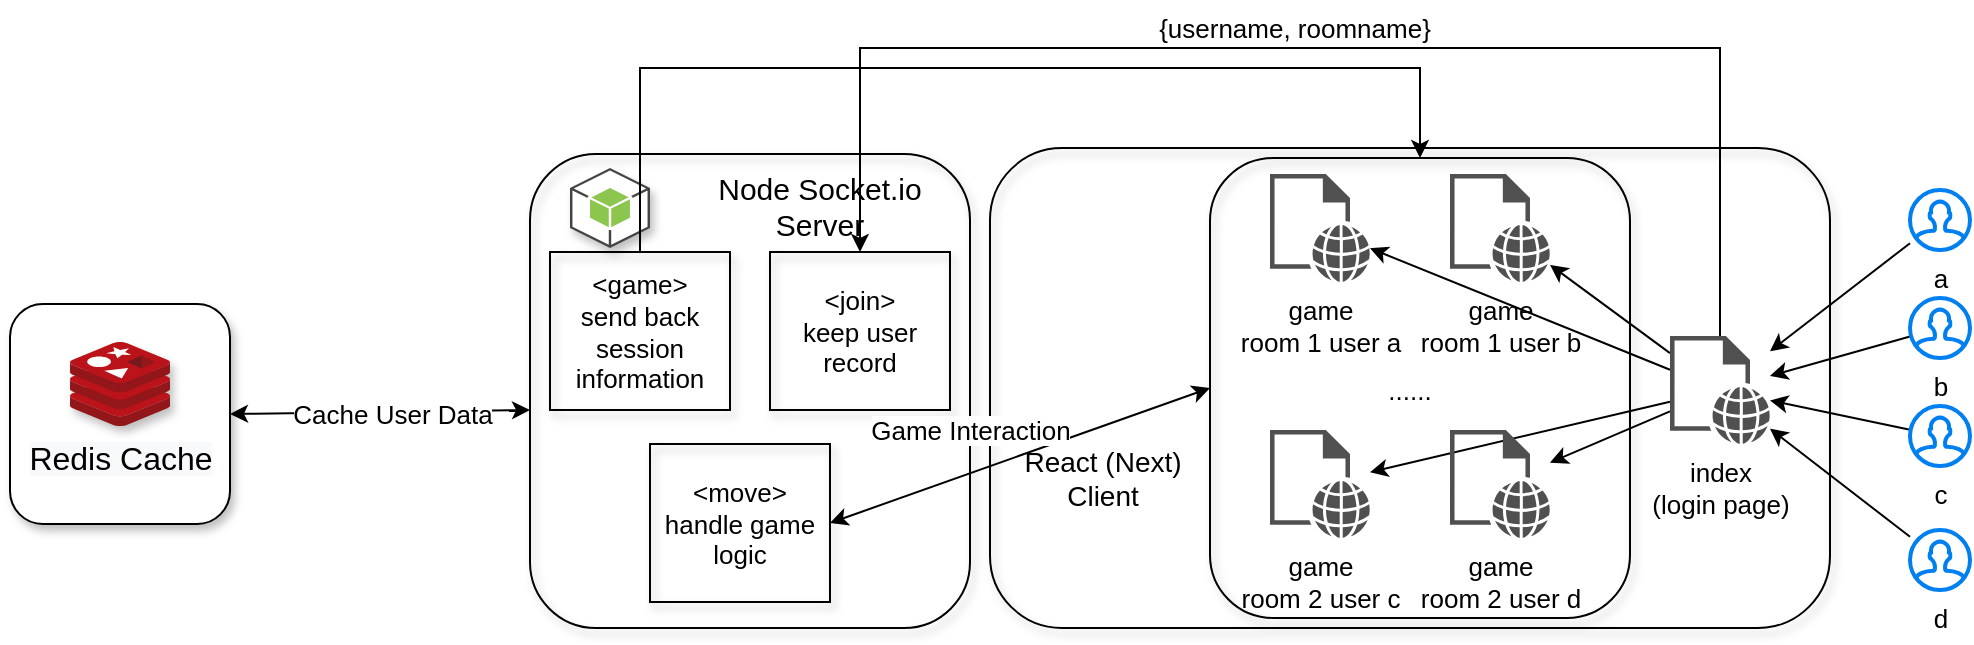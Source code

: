 <mxfile version="14.5.8" type="device"><diagram id="ZlW5xH5xdfnIaGGkW3_C" name="Page-1"><mxGraphModel dx="1950" dy="653" grid="1" gridSize="10" guides="1" tooltips="1" connect="1" arrows="1" fold="1" page="1" pageScale="1" pageWidth="827" pageHeight="1169" math="0" shadow="0"><root><mxCell id="0"/><mxCell id="1" parent="0"/><mxCell id="EavOgKCXtg34GcAtasNe-1" value="" style="rounded=1;whiteSpace=wrap;html=1;shadow=1;fillColor=none;" vertex="1" parent="1"><mxGeometry x="160" y="123" width="220" height="237" as="geometry"/></mxCell><mxCell id="EavOgKCXtg34GcAtasNe-6" value="" style="rounded=1;whiteSpace=wrap;html=1;shadow=1;fillColor=none;" vertex="1" parent="1"><mxGeometry x="390" y="120" width="420" height="240" as="geometry"/></mxCell><mxCell id="EavOgKCXtg34GcAtasNe-30" value="" style="rounded=1;whiteSpace=wrap;html=1;shadow=1;fontSize=13;fillColor=none;" vertex="1" parent="1"><mxGeometry x="500" y="125" width="210" height="230" as="geometry"/></mxCell><mxCell id="EavOgKCXtg34GcAtasNe-3" value="" style="rounded=1;whiteSpace=wrap;html=1;shadow=1;" vertex="1" parent="1"><mxGeometry x="-100" y="198" width="110" height="110" as="geometry"/></mxCell><mxCell id="EavOgKCXtg34GcAtasNe-4" value="" style="outlineConnect=0;dashed=0;verticalLabelPosition=bottom;verticalAlign=top;align=center;html=1;shape=mxgraph.aws3.android;fillColor=#8CC64F;gradientColor=none;shadow=1;" vertex="1" parent="1"><mxGeometry x="180" y="130" width="40" height="40" as="geometry"/></mxCell><mxCell id="EavOgKCXtg34GcAtasNe-5" value="Node Socket.io Server" style="text;html=1;strokeColor=none;fillColor=none;align=center;verticalAlign=middle;whiteSpace=wrap;rounded=0;shadow=1;fontSize=15;" vertex="1" parent="1"><mxGeometry x="240" y="137" width="130" height="23" as="geometry"/></mxCell><mxCell id="EavOgKCXtg34GcAtasNe-7" value="" style="shape=image;html=1;verticalAlign=top;verticalLabelPosition=bottom;labelBackgroundColor=#ffffff;imageAspect=0;aspect=fixed;image=https://cdn4.iconfinder.com/data/icons/logos-3/600/React.js_logo-128.png;shadow=1;" vertex="1" parent="1"><mxGeometry x="414" y="165" width="68" height="68" as="geometry"/></mxCell><mxCell id="EavOgKCXtg34GcAtasNe-8" value="React (Next) Client" style="text;html=1;strokeColor=none;fillColor=none;align=center;verticalAlign=top;whiteSpace=wrap;rounded=0;shadow=1;fontSize=14;" vertex="1" parent="1"><mxGeometry x="400" y="262" width="93" height="29" as="geometry"/></mxCell><mxCell id="EavOgKCXtg34GcAtasNe-9" value="&lt;span style=&quot;font-size: 16px ; background-color: rgb(248 , 249 , 250)&quot;&gt;Redis Cache&lt;/span&gt;" style="aspect=fixed;html=1;points=[];align=center;image;fontSize=12;image=img/lib/mscae/Cache_Redis_Product.svg;shadow=1;" vertex="1" parent="1"><mxGeometry x="-70" y="217" width="50" height="42" as="geometry"/></mxCell><mxCell id="EavOgKCXtg34GcAtasNe-26" style="edgeStyle=none;rounded=0;orthogonalLoop=1;jettySize=auto;html=1;fontSize=13;" edge="1" parent="1" source="EavOgKCXtg34GcAtasNe-11" target="EavOgKCXtg34GcAtasNe-12"><mxGeometry relative="1" as="geometry"/></mxCell><mxCell id="EavOgKCXtg34GcAtasNe-27" style="edgeStyle=none;rounded=0;orthogonalLoop=1;jettySize=auto;html=1;fontSize=13;" edge="1" parent="1" source="EavOgKCXtg34GcAtasNe-11" target="EavOgKCXtg34GcAtasNe-16"><mxGeometry relative="1" as="geometry"/></mxCell><mxCell id="EavOgKCXtg34GcAtasNe-28" style="edgeStyle=none;rounded=0;orthogonalLoop=1;jettySize=auto;html=1;fontSize=13;" edge="1" parent="1" source="EavOgKCXtg34GcAtasNe-11" target="EavOgKCXtg34GcAtasNe-14"><mxGeometry relative="1" as="geometry"/></mxCell><mxCell id="EavOgKCXtg34GcAtasNe-29" style="edgeStyle=none;rounded=0;orthogonalLoop=1;jettySize=auto;html=1;fontSize=13;" edge="1" parent="1" source="EavOgKCXtg34GcAtasNe-11" target="EavOgKCXtg34GcAtasNe-15"><mxGeometry relative="1" as="geometry"/></mxCell><mxCell id="EavOgKCXtg34GcAtasNe-38" style="edgeStyle=orthogonalEdgeStyle;rounded=0;orthogonalLoop=1;jettySize=auto;html=1;entryX=0.5;entryY=0;entryDx=0;entryDy=0;fontSize=13;" edge="1" parent="1" source="EavOgKCXtg34GcAtasNe-11" target="EavOgKCXtg34GcAtasNe-35"><mxGeometry relative="1" as="geometry"><Array as="points"><mxPoint x="755" y="70"/><mxPoint x="325" y="70"/></Array></mxGeometry></mxCell><mxCell id="EavOgKCXtg34GcAtasNe-11" value="index&lt;br style=&quot;font-size: 13px;&quot;&gt;(login page)" style="pointerEvents=1;shadow=0;dashed=0;html=1;strokeColor=none;fillColor=#505050;labelPosition=center;verticalLabelPosition=bottom;verticalAlign=top;outlineConnect=0;align=center;shape=mxgraph.office.concepts.web_page;fontSize=13;" vertex="1" parent="1"><mxGeometry x="730" y="214" width="50" height="54" as="geometry"/></mxCell><mxCell id="EavOgKCXtg34GcAtasNe-12" value="game&lt;br&gt;room 1 user b" style="pointerEvents=1;shadow=0;dashed=0;html=1;strokeColor=none;fillColor=#505050;labelPosition=center;verticalLabelPosition=bottom;verticalAlign=top;outlineConnect=0;align=center;shape=mxgraph.office.concepts.web_page;fontSize=13;" vertex="1" parent="1"><mxGeometry x="620" y="133" width="50" height="54" as="geometry"/></mxCell><mxCell id="EavOgKCXtg34GcAtasNe-14" value="game&lt;br&gt;room 2 user d" style="pointerEvents=1;shadow=0;dashed=0;html=1;strokeColor=none;fillColor=#505050;labelPosition=center;verticalLabelPosition=bottom;verticalAlign=top;outlineConnect=0;align=center;shape=mxgraph.office.concepts.web_page;fontSize=13;" vertex="1" parent="1"><mxGeometry x="620" y="261" width="50" height="54" as="geometry"/></mxCell><mxCell id="EavOgKCXtg34GcAtasNe-15" value="game&lt;br&gt;room 2 user c" style="pointerEvents=1;shadow=0;dashed=0;html=1;strokeColor=none;fillColor=#505050;labelPosition=center;verticalLabelPosition=bottom;verticalAlign=top;outlineConnect=0;align=center;shape=mxgraph.office.concepts.web_page;fontSize=13;" vertex="1" parent="1"><mxGeometry x="530" y="261" width="50" height="54" as="geometry"/></mxCell><mxCell id="EavOgKCXtg34GcAtasNe-16" value="game&lt;br&gt;room 1 user a" style="pointerEvents=1;shadow=0;dashed=0;html=1;strokeColor=none;fillColor=#505050;labelPosition=center;verticalLabelPosition=bottom;verticalAlign=top;outlineConnect=0;align=center;shape=mxgraph.office.concepts.web_page;fontSize=13;" vertex="1" parent="1"><mxGeometry x="530" y="133" width="50" height="54" as="geometry"/></mxCell><mxCell id="EavOgKCXtg34GcAtasNe-22" style="edgeStyle=none;rounded=0;orthogonalLoop=1;jettySize=auto;html=1;fontSize=13;" edge="1" parent="1" source="EavOgKCXtg34GcAtasNe-17" target="EavOgKCXtg34GcAtasNe-11"><mxGeometry relative="1" as="geometry"/></mxCell><mxCell id="EavOgKCXtg34GcAtasNe-17" value="a" style="html=1;verticalLabelPosition=bottom;align=center;labelBackgroundColor=#ffffff;verticalAlign=top;strokeWidth=2;strokeColor=#0080F0;shadow=0;dashed=0;shape=mxgraph.ios7.icons.user;fontSize=13;" vertex="1" parent="1"><mxGeometry x="850" y="141" width="30" height="30" as="geometry"/></mxCell><mxCell id="EavOgKCXtg34GcAtasNe-23" style="edgeStyle=none;rounded=0;orthogonalLoop=1;jettySize=auto;html=1;fontSize=13;" edge="1" parent="1" source="EavOgKCXtg34GcAtasNe-18" target="EavOgKCXtg34GcAtasNe-11"><mxGeometry relative="1" as="geometry"/></mxCell><mxCell id="EavOgKCXtg34GcAtasNe-18" value="b" style="html=1;verticalLabelPosition=bottom;align=center;labelBackgroundColor=#ffffff;verticalAlign=top;strokeWidth=2;strokeColor=#0080F0;shadow=0;dashed=0;shape=mxgraph.ios7.icons.user;fontSize=13;" vertex="1" parent="1"><mxGeometry x="850" y="195" width="30" height="30" as="geometry"/></mxCell><mxCell id="EavOgKCXtg34GcAtasNe-24" style="edgeStyle=none;rounded=0;orthogonalLoop=1;jettySize=auto;html=1;fontSize=13;" edge="1" parent="1" source="EavOgKCXtg34GcAtasNe-19" target="EavOgKCXtg34GcAtasNe-11"><mxGeometry relative="1" as="geometry"/></mxCell><mxCell id="EavOgKCXtg34GcAtasNe-19" value="c" style="html=1;verticalLabelPosition=bottom;align=center;labelBackgroundColor=#ffffff;verticalAlign=top;strokeWidth=2;strokeColor=#0080F0;shadow=0;dashed=0;shape=mxgraph.ios7.icons.user;fontSize=13;" vertex="1" parent="1"><mxGeometry x="850" y="249" width="30" height="30" as="geometry"/></mxCell><mxCell id="EavOgKCXtg34GcAtasNe-25" style="edgeStyle=none;rounded=0;orthogonalLoop=1;jettySize=auto;html=1;fontSize=13;" edge="1" parent="1" source="EavOgKCXtg34GcAtasNe-20" target="EavOgKCXtg34GcAtasNe-11"><mxGeometry relative="1" as="geometry"/></mxCell><mxCell id="EavOgKCXtg34GcAtasNe-20" value="d" style="html=1;verticalLabelPosition=bottom;align=center;labelBackgroundColor=#ffffff;verticalAlign=top;strokeWidth=2;strokeColor=#0080F0;shadow=0;dashed=0;shape=mxgraph.ios7.icons.user;fontSize=13;" vertex="1" parent="1"><mxGeometry x="850" y="311" width="30" height="30" as="geometry"/></mxCell><mxCell id="EavOgKCXtg34GcAtasNe-32" value="......" style="text;html=1;strokeColor=none;fillColor=none;align=center;verticalAlign=middle;whiteSpace=wrap;rounded=0;shadow=1;fontSize=13;" vertex="1" parent="1"><mxGeometry x="550" y="231" width="100" height="20" as="geometry"/></mxCell><mxCell id="EavOgKCXtg34GcAtasNe-35" value="&amp;lt;join&amp;gt;&lt;br&gt;keep user record" style="rounded=0;whiteSpace=wrap;html=1;shadow=1;fillColor=none;fontSize=13;" vertex="1" parent="1"><mxGeometry x="280" y="172" width="90" height="79" as="geometry"/></mxCell><mxCell id="EavOgKCXtg34GcAtasNe-37" value="{username, roomname}" style="text;html=1;strokeColor=none;fillColor=none;align=center;verticalAlign=middle;whiteSpace=wrap;rounded=0;shadow=1;fontSize=13;" vertex="1" parent="1"><mxGeometry x="450" y="50" width="185" height="20" as="geometry"/></mxCell><mxCell id="EavOgKCXtg34GcAtasNe-44" style="edgeStyle=orthogonalEdgeStyle;rounded=0;orthogonalLoop=1;jettySize=auto;html=1;exitX=0.5;exitY=0;exitDx=0;exitDy=0;entryX=0.5;entryY=0;entryDx=0;entryDy=0;fontSize=13;" edge="1" parent="1" source="EavOgKCXtg34GcAtasNe-40" target="EavOgKCXtg34GcAtasNe-30"><mxGeometry relative="1" as="geometry"><Array as="points"><mxPoint x="215" y="80"/><mxPoint x="605" y="80"/></Array></mxGeometry></mxCell><mxCell id="EavOgKCXtg34GcAtasNe-40" value="&amp;lt;game&amp;gt;&lt;br&gt;send back session information" style="rounded=0;whiteSpace=wrap;html=1;shadow=1;fillColor=none;fontSize=13;" vertex="1" parent="1"><mxGeometry x="170" y="172" width="90" height="79" as="geometry"/></mxCell><mxCell id="EavOgKCXtg34GcAtasNe-48" style="edgeStyle=isometricEdgeStyle;rounded=0;orthogonalLoop=1;jettySize=auto;html=1;exitX=1;exitY=0.5;exitDx=0;exitDy=0;entryX=1;entryY=0.5;entryDx=0;entryDy=0;fontSize=13;" edge="1" parent="1" source="EavOgKCXtg34GcAtasNe-45" target="EavOgKCXtg34GcAtasNe-45"><mxGeometry relative="1" as="geometry"/></mxCell><mxCell id="EavOgKCXtg34GcAtasNe-45" value="&amp;lt;move&amp;gt;&lt;br&gt;handle game logic" style="rounded=0;whiteSpace=wrap;html=1;shadow=1;fillColor=none;fontSize=13;" vertex="1" parent="1"><mxGeometry x="220" y="268" width="90" height="79" as="geometry"/></mxCell><mxCell id="EavOgKCXtg34GcAtasNe-49" value="" style="endArrow=classic;startArrow=classic;html=1;fontSize=13;exitX=1;exitY=0.5;exitDx=0;exitDy=0;entryX=0;entryY=0.5;entryDx=0;entryDy=0;" edge="1" parent="1" source="EavOgKCXtg34GcAtasNe-45" target="EavOgKCXtg34GcAtasNe-30"><mxGeometry width="50" height="50" relative="1" as="geometry"><mxPoint x="450" y="270" as="sourcePoint"/><mxPoint x="500" y="220" as="targetPoint"/></mxGeometry></mxCell><mxCell id="EavOgKCXtg34GcAtasNe-50" value="Game Interaction" style="edgeLabel;html=1;align=center;verticalAlign=middle;resizable=0;points=[];fontSize=13;" vertex="1" connectable="0" parent="EavOgKCXtg34GcAtasNe-49"><mxGeometry x="-0.506" y="-2" relative="1" as="geometry"><mxPoint x="22.22" y="-31.65" as="offset"/></mxGeometry></mxCell><mxCell id="EavOgKCXtg34GcAtasNe-51" value="" style="endArrow=classic;startArrow=classic;html=1;fontSize=13;exitX=1;exitY=0.5;exitDx=0;exitDy=0;entryX=0;entryY=0.54;entryDx=0;entryDy=0;entryPerimeter=0;" edge="1" parent="1" source="EavOgKCXtg34GcAtasNe-3" target="EavOgKCXtg34GcAtasNe-1"><mxGeometry width="50" height="50" relative="1" as="geometry"><mxPoint x="108.25" y="251" as="sourcePoint"/><mxPoint x="360" y="230" as="targetPoint"/></mxGeometry></mxCell><mxCell id="EavOgKCXtg34GcAtasNe-52" value="Cache User Data" style="edgeLabel;html=1;align=center;verticalAlign=middle;resizable=0;points=[];fontSize=13;" vertex="1" connectable="0" parent="EavOgKCXtg34GcAtasNe-51"><mxGeometry x="-0.095" relative="1" as="geometry"><mxPoint x="12.51" y="0.91" as="offset"/></mxGeometry></mxCell></root></mxGraphModel></diagram></mxfile>